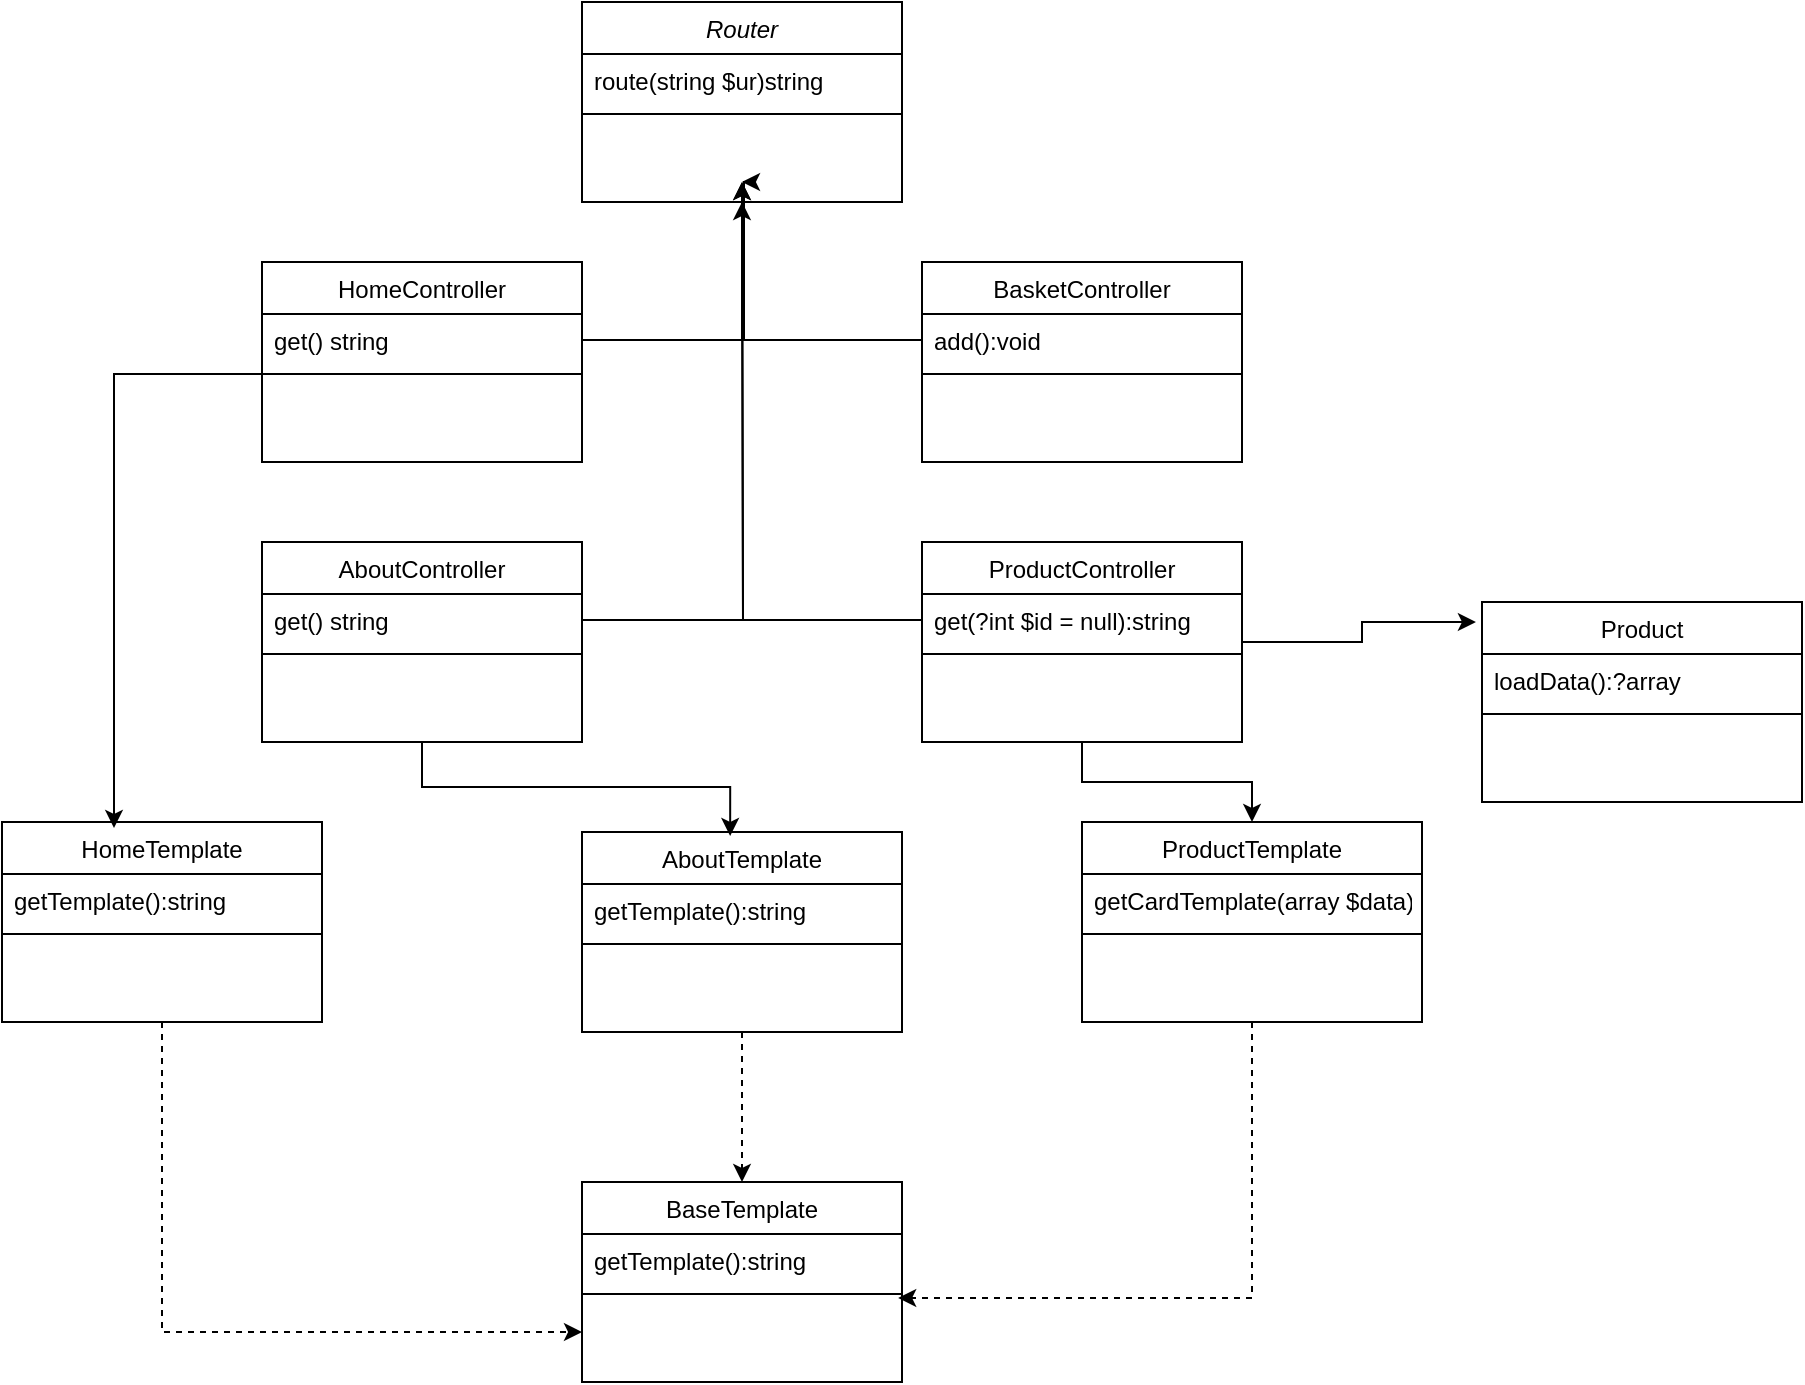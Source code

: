 <mxfile version="26.1.0">
  <diagram id="C5RBs43oDa-KdzZeNtuy" name="Page-1">
    <mxGraphModel dx="2261" dy="780" grid="1" gridSize="10" guides="1" tooltips="1" connect="1" arrows="1" fold="1" page="1" pageScale="1" pageWidth="827" pageHeight="1169" math="0" shadow="0">
      <root>
        <mxCell id="WIyWlLk6GJQsqaUBKTNV-0" />
        <mxCell id="WIyWlLk6GJQsqaUBKTNV-1" parent="WIyWlLk6GJQsqaUBKTNV-0" />
        <mxCell id="zkfFHV4jXpPFQw0GAbJ--0" value="Router" style="swimlane;fontStyle=2;align=center;verticalAlign=top;childLayout=stackLayout;horizontal=1;startSize=26;horizontalStack=0;resizeParent=1;resizeLast=0;collapsible=1;marginBottom=0;rounded=0;shadow=0;strokeWidth=1;" parent="WIyWlLk6GJQsqaUBKTNV-1" vertex="1">
          <mxGeometry x="280" y="70" width="160" height="100" as="geometry">
            <mxRectangle x="230" y="140" width="160" height="26" as="alternateBounds" />
          </mxGeometry>
        </mxCell>
        <mxCell id="zkfFHV4jXpPFQw0GAbJ--1" value="route(string $ur)string" style="text;align=left;verticalAlign=top;spacingLeft=4;spacingRight=4;overflow=hidden;rotatable=0;points=[[0,0.5],[1,0.5]];portConstraint=eastwest;" parent="zkfFHV4jXpPFQw0GAbJ--0" vertex="1">
          <mxGeometry y="26" width="160" height="26" as="geometry" />
        </mxCell>
        <mxCell id="zkfFHV4jXpPFQw0GAbJ--4" value="" style="line;html=1;strokeWidth=1;align=left;verticalAlign=middle;spacingTop=-1;spacingLeft=3;spacingRight=3;rotatable=0;labelPosition=right;points=[];portConstraint=eastwest;" parent="zkfFHV4jXpPFQw0GAbJ--0" vertex="1">
          <mxGeometry y="52" width="160" height="8" as="geometry" />
        </mxCell>
        <mxCell id="zkfFHV4jXpPFQw0GAbJ--6" value="HomeController" style="swimlane;fontStyle=0;align=center;verticalAlign=top;childLayout=stackLayout;horizontal=1;startSize=26;horizontalStack=0;resizeParent=1;resizeLast=0;collapsible=1;marginBottom=0;rounded=0;shadow=0;strokeWidth=1;" parent="WIyWlLk6GJQsqaUBKTNV-1" vertex="1">
          <mxGeometry x="120" y="200" width="160" height="100" as="geometry">
            <mxRectangle x="130" y="380" width="160" height="26" as="alternateBounds" />
          </mxGeometry>
        </mxCell>
        <mxCell id="zkfFHV4jXpPFQw0GAbJ--8" value="get() string" style="text;align=left;verticalAlign=top;spacingLeft=4;spacingRight=4;overflow=hidden;rotatable=0;points=[[0,0.5],[1,0.5]];portConstraint=eastwest;rounded=0;shadow=0;html=0;" parent="zkfFHV4jXpPFQw0GAbJ--6" vertex="1">
          <mxGeometry y="26" width="160" height="26" as="geometry" />
        </mxCell>
        <mxCell id="zkfFHV4jXpPFQw0GAbJ--9" value="" style="line;html=1;strokeWidth=1;align=left;verticalAlign=middle;spacingTop=-1;spacingLeft=3;spacingRight=3;rotatable=0;labelPosition=right;points=[];portConstraint=eastwest;" parent="zkfFHV4jXpPFQw0GAbJ--6" vertex="1">
          <mxGeometry y="52" width="160" height="8" as="geometry" />
        </mxCell>
        <mxCell id="YjXaHzz4baC6DTrxBOLe-0" value="BasketController" style="swimlane;fontStyle=0;align=center;verticalAlign=top;childLayout=stackLayout;horizontal=1;startSize=26;horizontalStack=0;resizeParent=1;resizeLast=0;collapsible=1;marginBottom=0;rounded=0;shadow=0;strokeWidth=1;" vertex="1" parent="WIyWlLk6GJQsqaUBKTNV-1">
          <mxGeometry x="450" y="200" width="160" height="100" as="geometry">
            <mxRectangle x="130" y="380" width="160" height="26" as="alternateBounds" />
          </mxGeometry>
        </mxCell>
        <mxCell id="YjXaHzz4baC6DTrxBOLe-1" value="add():void" style="text;align=left;verticalAlign=top;spacingLeft=4;spacingRight=4;overflow=hidden;rotatable=0;points=[[0,0.5],[1,0.5]];portConstraint=eastwest;rounded=0;shadow=0;html=0;" vertex="1" parent="YjXaHzz4baC6DTrxBOLe-0">
          <mxGeometry y="26" width="160" height="26" as="geometry" />
        </mxCell>
        <mxCell id="YjXaHzz4baC6DTrxBOLe-2" value="" style="line;html=1;strokeWidth=1;align=left;verticalAlign=middle;spacingTop=-1;spacingLeft=3;spacingRight=3;rotatable=0;labelPosition=right;points=[];portConstraint=eastwest;" vertex="1" parent="YjXaHzz4baC6DTrxBOLe-0">
          <mxGeometry y="52" width="160" height="8" as="geometry" />
        </mxCell>
        <mxCell id="YjXaHzz4baC6DTrxBOLe-32" style="edgeStyle=orthogonalEdgeStyle;rounded=0;orthogonalLoop=1;jettySize=auto;html=1;entryX=0.5;entryY=0;entryDx=0;entryDy=0;" edge="1" parent="WIyWlLk6GJQsqaUBKTNV-1" source="YjXaHzz4baC6DTrxBOLe-3" target="YjXaHzz4baC6DTrxBOLe-23">
          <mxGeometry relative="1" as="geometry" />
        </mxCell>
        <mxCell id="YjXaHzz4baC6DTrxBOLe-3" value="ProductController" style="swimlane;fontStyle=0;align=center;verticalAlign=top;childLayout=stackLayout;horizontal=1;startSize=26;horizontalStack=0;resizeParent=1;resizeLast=0;collapsible=1;marginBottom=0;rounded=0;shadow=0;strokeWidth=1;" vertex="1" parent="WIyWlLk6GJQsqaUBKTNV-1">
          <mxGeometry x="450" y="340" width="160" height="100" as="geometry">
            <mxRectangle x="130" y="380" width="160" height="26" as="alternateBounds" />
          </mxGeometry>
        </mxCell>
        <mxCell id="YjXaHzz4baC6DTrxBOLe-12" style="edgeStyle=orthogonalEdgeStyle;rounded=0;orthogonalLoop=1;jettySize=auto;html=1;exitX=0;exitY=0.5;exitDx=0;exitDy=0;" edge="1" parent="YjXaHzz4baC6DTrxBOLe-3" source="YjXaHzz4baC6DTrxBOLe-4">
          <mxGeometry relative="1" as="geometry">
            <mxPoint x="-90" y="-180" as="targetPoint" />
          </mxGeometry>
        </mxCell>
        <mxCell id="YjXaHzz4baC6DTrxBOLe-4" value="get(?int $id = null):string" style="text;align=left;verticalAlign=top;spacingLeft=4;spacingRight=4;overflow=hidden;rotatable=0;points=[[0,0.5],[1,0.5]];portConstraint=eastwest;rounded=0;shadow=0;html=0;" vertex="1" parent="YjXaHzz4baC6DTrxBOLe-3">
          <mxGeometry y="26" width="160" height="26" as="geometry" />
        </mxCell>
        <mxCell id="YjXaHzz4baC6DTrxBOLe-5" value="" style="line;html=1;strokeWidth=1;align=left;verticalAlign=middle;spacingTop=-1;spacingLeft=3;spacingRight=3;rotatable=0;labelPosition=right;points=[];portConstraint=eastwest;" vertex="1" parent="YjXaHzz4baC6DTrxBOLe-3">
          <mxGeometry y="52" width="160" height="8" as="geometry" />
        </mxCell>
        <mxCell id="YjXaHzz4baC6DTrxBOLe-6" value="AboutController" style="swimlane;fontStyle=0;align=center;verticalAlign=top;childLayout=stackLayout;horizontal=1;startSize=26;horizontalStack=0;resizeParent=1;resizeLast=0;collapsible=1;marginBottom=0;rounded=0;shadow=0;strokeWidth=1;" vertex="1" parent="WIyWlLk6GJQsqaUBKTNV-1">
          <mxGeometry x="120" y="340" width="160" height="100" as="geometry">
            <mxRectangle x="130" y="380" width="160" height="26" as="alternateBounds" />
          </mxGeometry>
        </mxCell>
        <mxCell id="YjXaHzz4baC6DTrxBOLe-11" style="edgeStyle=orthogonalEdgeStyle;rounded=0;orthogonalLoop=1;jettySize=auto;html=1;" edge="1" parent="YjXaHzz4baC6DTrxBOLe-6" source="YjXaHzz4baC6DTrxBOLe-7">
          <mxGeometry relative="1" as="geometry">
            <mxPoint x="240" y="-180" as="targetPoint" />
          </mxGeometry>
        </mxCell>
        <mxCell id="YjXaHzz4baC6DTrxBOLe-7" value="get() string" style="text;align=left;verticalAlign=top;spacingLeft=4;spacingRight=4;overflow=hidden;rotatable=0;points=[[0,0.5],[1,0.5]];portConstraint=eastwest;rounded=0;shadow=0;html=0;" vertex="1" parent="YjXaHzz4baC6DTrxBOLe-6">
          <mxGeometry y="26" width="160" height="26" as="geometry" />
        </mxCell>
        <mxCell id="YjXaHzz4baC6DTrxBOLe-8" value="" style="line;html=1;strokeWidth=1;align=left;verticalAlign=middle;spacingTop=-1;spacingLeft=3;spacingRight=3;rotatable=0;labelPosition=right;points=[];portConstraint=eastwest;" vertex="1" parent="YjXaHzz4baC6DTrxBOLe-6">
          <mxGeometry y="52" width="160" height="8" as="geometry" />
        </mxCell>
        <mxCell id="YjXaHzz4baC6DTrxBOLe-9" style="edgeStyle=orthogonalEdgeStyle;rounded=0;orthogonalLoop=1;jettySize=auto;html=1;entryX=0.5;entryY=1;entryDx=0;entryDy=0;" edge="1" parent="WIyWlLk6GJQsqaUBKTNV-1" source="zkfFHV4jXpPFQw0GAbJ--8" target="zkfFHV4jXpPFQw0GAbJ--0">
          <mxGeometry relative="1" as="geometry" />
        </mxCell>
        <mxCell id="YjXaHzz4baC6DTrxBOLe-10" style="edgeStyle=orthogonalEdgeStyle;rounded=0;orthogonalLoop=1;jettySize=auto;html=1;" edge="1" parent="WIyWlLk6GJQsqaUBKTNV-1" source="YjXaHzz4baC6DTrxBOLe-1">
          <mxGeometry relative="1" as="geometry">
            <mxPoint x="360" y="160" as="targetPoint" />
            <Array as="points">
              <mxPoint x="361" y="239" />
            </Array>
          </mxGeometry>
        </mxCell>
        <mxCell id="YjXaHzz4baC6DTrxBOLe-35" style="edgeStyle=orthogonalEdgeStyle;rounded=0;orthogonalLoop=1;jettySize=auto;html=1;entryX=0.5;entryY=0;entryDx=0;entryDy=0;dashed=1;" edge="1" parent="WIyWlLk6GJQsqaUBKTNV-1" source="YjXaHzz4baC6DTrxBOLe-13" target="YjXaHzz4baC6DTrxBOLe-20">
          <mxGeometry relative="1" as="geometry" />
        </mxCell>
        <mxCell id="YjXaHzz4baC6DTrxBOLe-13" value="AboutTemplate" style="swimlane;fontStyle=0;align=center;verticalAlign=top;childLayout=stackLayout;horizontal=1;startSize=26;horizontalStack=0;resizeParent=1;resizeLast=0;collapsible=1;marginBottom=0;rounded=0;shadow=0;strokeWidth=1;" vertex="1" parent="WIyWlLk6GJQsqaUBKTNV-1">
          <mxGeometry x="280" y="485" width="160" height="100" as="geometry">
            <mxRectangle x="130" y="380" width="160" height="26" as="alternateBounds" />
          </mxGeometry>
        </mxCell>
        <mxCell id="YjXaHzz4baC6DTrxBOLe-15" value="getTemplate():string" style="text;align=left;verticalAlign=top;spacingLeft=4;spacingRight=4;overflow=hidden;rotatable=0;points=[[0,0.5],[1,0.5]];portConstraint=eastwest;rounded=0;shadow=0;html=0;" vertex="1" parent="YjXaHzz4baC6DTrxBOLe-13">
          <mxGeometry y="26" width="160" height="26" as="geometry" />
        </mxCell>
        <mxCell id="YjXaHzz4baC6DTrxBOLe-16" value="" style="line;html=1;strokeWidth=1;align=left;verticalAlign=middle;spacingTop=-1;spacingLeft=3;spacingRight=3;rotatable=0;labelPosition=right;points=[];portConstraint=eastwest;" vertex="1" parent="YjXaHzz4baC6DTrxBOLe-13">
          <mxGeometry y="52" width="160" height="8" as="geometry" />
        </mxCell>
        <mxCell id="YjXaHzz4baC6DTrxBOLe-36" style="edgeStyle=orthogonalEdgeStyle;rounded=0;orthogonalLoop=1;jettySize=auto;html=1;exitX=0.5;exitY=1;exitDx=0;exitDy=0;entryX=0;entryY=0.75;entryDx=0;entryDy=0;dashed=1;" edge="1" parent="WIyWlLk6GJQsqaUBKTNV-1" source="YjXaHzz4baC6DTrxBOLe-17" target="YjXaHzz4baC6DTrxBOLe-20">
          <mxGeometry relative="1" as="geometry" />
        </mxCell>
        <mxCell id="YjXaHzz4baC6DTrxBOLe-17" value="HomeTemplate" style="swimlane;fontStyle=0;align=center;verticalAlign=top;childLayout=stackLayout;horizontal=1;startSize=26;horizontalStack=0;resizeParent=1;resizeLast=0;collapsible=1;marginBottom=0;rounded=0;shadow=0;strokeWidth=1;" vertex="1" parent="WIyWlLk6GJQsqaUBKTNV-1">
          <mxGeometry x="-10" y="480" width="160" height="100" as="geometry">
            <mxRectangle x="130" y="380" width="160" height="26" as="alternateBounds" />
          </mxGeometry>
        </mxCell>
        <mxCell id="YjXaHzz4baC6DTrxBOLe-18" value="getTemplate():string" style="text;align=left;verticalAlign=top;spacingLeft=4;spacingRight=4;overflow=hidden;rotatable=0;points=[[0,0.5],[1,0.5]];portConstraint=eastwest;rounded=0;shadow=0;html=0;" vertex="1" parent="YjXaHzz4baC6DTrxBOLe-17">
          <mxGeometry y="26" width="160" height="26" as="geometry" />
        </mxCell>
        <mxCell id="YjXaHzz4baC6DTrxBOLe-19" value="" style="line;html=1;strokeWidth=1;align=left;verticalAlign=middle;spacingTop=-1;spacingLeft=3;spacingRight=3;rotatable=0;labelPosition=right;points=[];portConstraint=eastwest;" vertex="1" parent="YjXaHzz4baC6DTrxBOLe-17">
          <mxGeometry y="52" width="160" height="8" as="geometry" />
        </mxCell>
        <mxCell id="YjXaHzz4baC6DTrxBOLe-20" value="BaseTemplate" style="swimlane;fontStyle=0;align=center;verticalAlign=top;childLayout=stackLayout;horizontal=1;startSize=26;horizontalStack=0;resizeParent=1;resizeLast=0;collapsible=1;marginBottom=0;rounded=0;shadow=0;strokeWidth=1;" vertex="1" parent="WIyWlLk6GJQsqaUBKTNV-1">
          <mxGeometry x="280" y="660" width="160" height="100" as="geometry">
            <mxRectangle x="130" y="380" width="160" height="26" as="alternateBounds" />
          </mxGeometry>
        </mxCell>
        <mxCell id="YjXaHzz4baC6DTrxBOLe-21" value="getTemplate():string" style="text;align=left;verticalAlign=top;spacingLeft=4;spacingRight=4;overflow=hidden;rotatable=0;points=[[0,0.5],[1,0.5]];portConstraint=eastwest;rounded=0;shadow=0;html=0;" vertex="1" parent="YjXaHzz4baC6DTrxBOLe-20">
          <mxGeometry y="26" width="160" height="26" as="geometry" />
        </mxCell>
        <mxCell id="YjXaHzz4baC6DTrxBOLe-22" value="" style="line;html=1;strokeWidth=1;align=left;verticalAlign=middle;spacingTop=-1;spacingLeft=3;spacingRight=3;rotatable=0;labelPosition=right;points=[];portConstraint=eastwest;" vertex="1" parent="YjXaHzz4baC6DTrxBOLe-20">
          <mxGeometry y="52" width="160" height="8" as="geometry" />
        </mxCell>
        <mxCell id="YjXaHzz4baC6DTrxBOLe-23" value="ProductTemplate" style="swimlane;fontStyle=0;align=center;verticalAlign=top;childLayout=stackLayout;horizontal=1;startSize=26;horizontalStack=0;resizeParent=1;resizeLast=0;collapsible=1;marginBottom=0;rounded=0;shadow=0;strokeWidth=1;" vertex="1" parent="WIyWlLk6GJQsqaUBKTNV-1">
          <mxGeometry x="530" y="480" width="170" height="100" as="geometry">
            <mxRectangle x="130" y="380" width="160" height="26" as="alternateBounds" />
          </mxGeometry>
        </mxCell>
        <mxCell id="YjXaHzz4baC6DTrxBOLe-24" value="getCardTemplate(array $data)" style="text;align=left;verticalAlign=top;spacingLeft=4;spacingRight=4;overflow=hidden;rotatable=0;points=[[0,0.5],[1,0.5]];portConstraint=eastwest;rounded=0;shadow=0;html=0;" vertex="1" parent="YjXaHzz4baC6DTrxBOLe-23">
          <mxGeometry y="26" width="170" height="26" as="geometry" />
        </mxCell>
        <mxCell id="YjXaHzz4baC6DTrxBOLe-25" value="" style="line;html=1;strokeWidth=1;align=left;verticalAlign=middle;spacingTop=-1;spacingLeft=3;spacingRight=3;rotatable=0;labelPosition=right;points=[];portConstraint=eastwest;" vertex="1" parent="YjXaHzz4baC6DTrxBOLe-23">
          <mxGeometry y="52" width="170" height="8" as="geometry" />
        </mxCell>
        <mxCell id="YjXaHzz4baC6DTrxBOLe-27" value="Product" style="swimlane;fontStyle=0;align=center;verticalAlign=top;childLayout=stackLayout;horizontal=1;startSize=26;horizontalStack=0;resizeParent=1;resizeLast=0;collapsible=1;marginBottom=0;rounded=0;shadow=0;strokeWidth=1;" vertex="1" parent="WIyWlLk6GJQsqaUBKTNV-1">
          <mxGeometry x="730" y="370" width="160" height="100" as="geometry">
            <mxRectangle x="130" y="380" width="160" height="26" as="alternateBounds" />
          </mxGeometry>
        </mxCell>
        <mxCell id="YjXaHzz4baC6DTrxBOLe-28" value="loadData():?array" style="text;align=left;verticalAlign=top;spacingLeft=4;spacingRight=4;overflow=hidden;rotatable=0;points=[[0,0.5],[1,0.5]];portConstraint=eastwest;rounded=0;shadow=0;html=0;" vertex="1" parent="YjXaHzz4baC6DTrxBOLe-27">
          <mxGeometry y="26" width="160" height="26" as="geometry" />
        </mxCell>
        <mxCell id="YjXaHzz4baC6DTrxBOLe-29" value="" style="line;html=1;strokeWidth=1;align=left;verticalAlign=middle;spacingTop=-1;spacingLeft=3;spacingRight=3;rotatable=0;labelPosition=right;points=[];portConstraint=eastwest;" vertex="1" parent="YjXaHzz4baC6DTrxBOLe-27">
          <mxGeometry y="52" width="160" height="8" as="geometry" />
        </mxCell>
        <mxCell id="YjXaHzz4baC6DTrxBOLe-30" style="edgeStyle=orthogonalEdgeStyle;rounded=0;orthogonalLoop=1;jettySize=auto;html=1;entryX=0.35;entryY=0.03;entryDx=0;entryDy=0;entryPerimeter=0;" edge="1" parent="WIyWlLk6GJQsqaUBKTNV-1" source="zkfFHV4jXpPFQw0GAbJ--9" target="YjXaHzz4baC6DTrxBOLe-17">
          <mxGeometry relative="1" as="geometry" />
        </mxCell>
        <mxCell id="YjXaHzz4baC6DTrxBOLe-31" style="edgeStyle=orthogonalEdgeStyle;rounded=0;orthogonalLoop=1;jettySize=auto;html=1;entryX=0.463;entryY=0.02;entryDx=0;entryDy=0;entryPerimeter=0;" edge="1" parent="WIyWlLk6GJQsqaUBKTNV-1" source="YjXaHzz4baC6DTrxBOLe-6" target="YjXaHzz4baC6DTrxBOLe-13">
          <mxGeometry relative="1" as="geometry" />
        </mxCell>
        <mxCell id="YjXaHzz4baC6DTrxBOLe-33" style="edgeStyle=orthogonalEdgeStyle;rounded=0;orthogonalLoop=1;jettySize=auto;html=1;entryX=-0.019;entryY=0.1;entryDx=0;entryDy=0;entryPerimeter=0;" edge="1" parent="WIyWlLk6GJQsqaUBKTNV-1" source="YjXaHzz4baC6DTrxBOLe-3" target="YjXaHzz4baC6DTrxBOLe-27">
          <mxGeometry relative="1" as="geometry" />
        </mxCell>
        <mxCell id="YjXaHzz4baC6DTrxBOLe-34" style="edgeStyle=orthogonalEdgeStyle;rounded=0;orthogonalLoop=1;jettySize=auto;html=1;entryX=0.988;entryY=0.75;entryDx=0;entryDy=0;entryPerimeter=0;dashed=1;" edge="1" parent="WIyWlLk6GJQsqaUBKTNV-1" source="YjXaHzz4baC6DTrxBOLe-23" target="YjXaHzz4baC6DTrxBOLe-22">
          <mxGeometry relative="1" as="geometry" />
        </mxCell>
      </root>
    </mxGraphModel>
  </diagram>
</mxfile>
